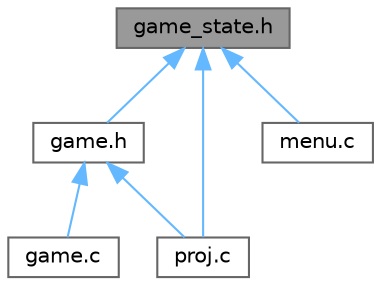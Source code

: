 digraph "game_state.h"
{
 // LATEX_PDF_SIZE
  bgcolor="transparent";
  edge [fontname=Helvetica,fontsize=10,labelfontname=Helvetica,labelfontsize=10];
  node [fontname=Helvetica,fontsize=10,shape=box,height=0.2,width=0.4];
  Node1 [label="game_state.h",height=0.2,width=0.4,color="gray40", fillcolor="grey60", style="filled", fontcolor="black",tooltip=" "];
  Node1 -> Node2 [dir="back",color="steelblue1",style="solid"];
  Node2 [label="game.h",height=0.2,width=0.4,color="grey40", fillcolor="white", style="filled",URL="$game_8h.html",tooltip=" "];
  Node2 -> Node3 [dir="back",color="steelblue1",style="solid"];
  Node3 [label="game.c",height=0.2,width=0.4,color="grey40", fillcolor="white", style="filled",URL="$game_8c.html",tooltip=" "];
  Node2 -> Node4 [dir="back",color="steelblue1",style="solid"];
  Node4 [label="proj.c",height=0.2,width=0.4,color="grey40", fillcolor="white", style="filled",URL="$proj_8c.html",tooltip=" "];
  Node1 -> Node5 [dir="back",color="steelblue1",style="solid"];
  Node5 [label="menu.c",height=0.2,width=0.4,color="grey40", fillcolor="white", style="filled",URL="$menu_8c.html",tooltip=" "];
  Node1 -> Node4 [dir="back",color="steelblue1",style="solid"];
}
